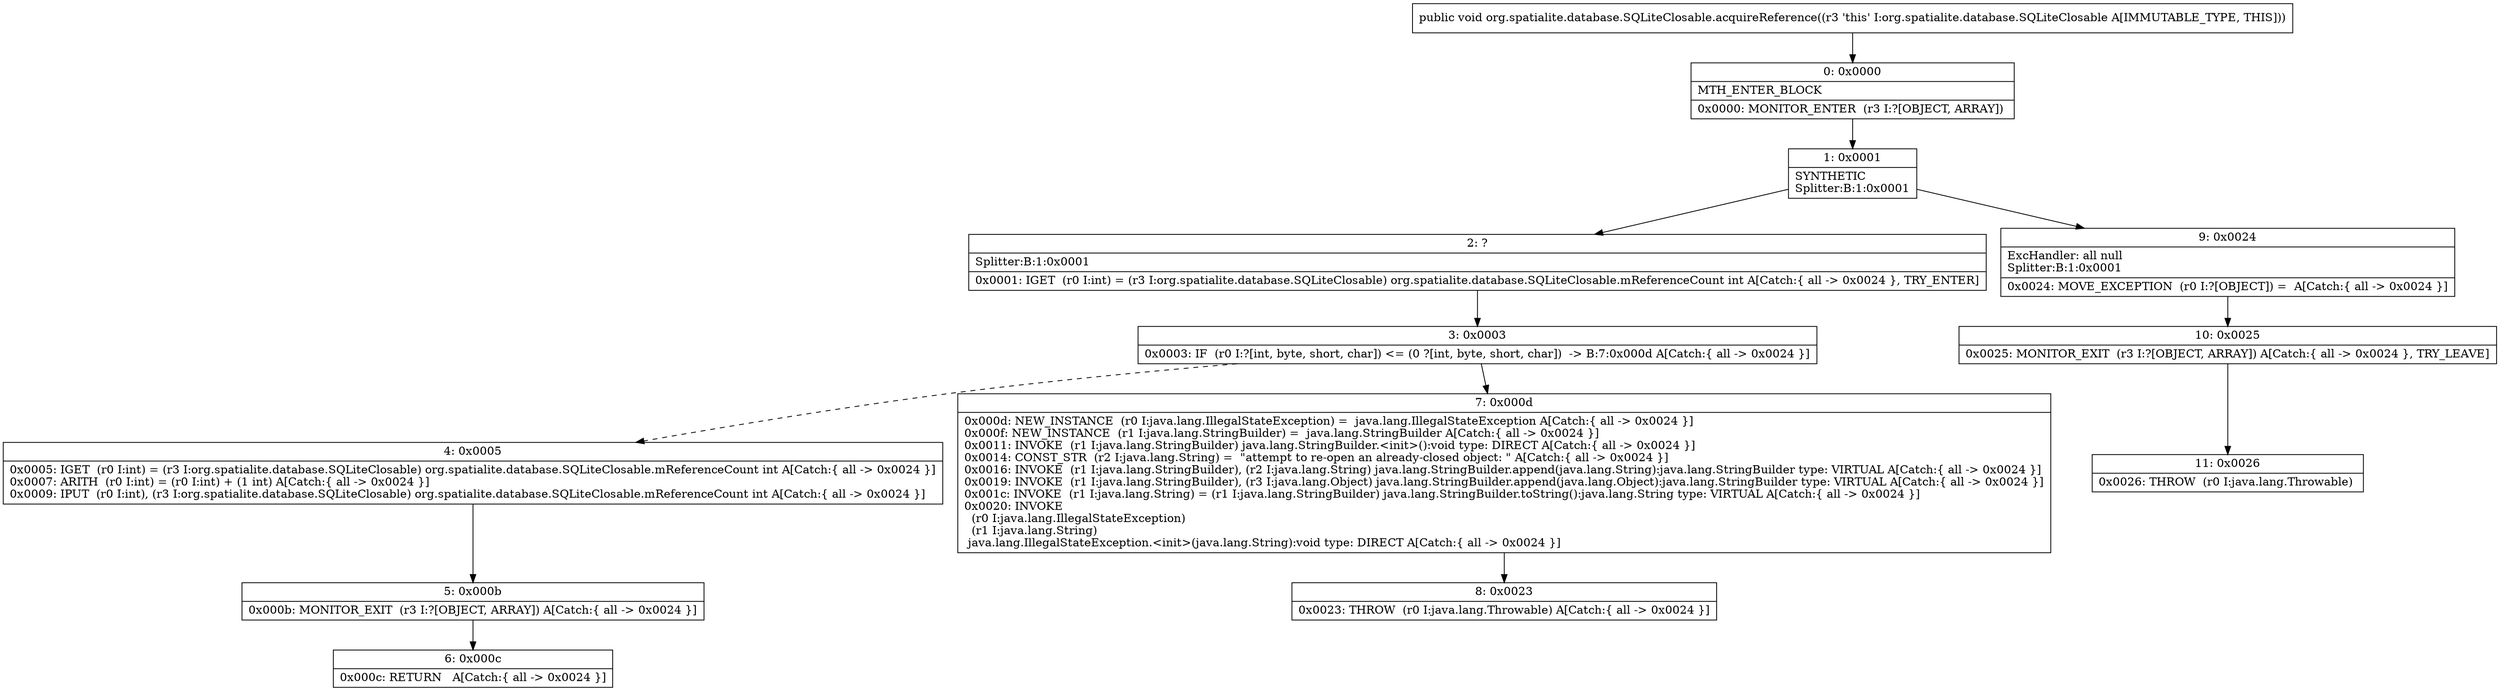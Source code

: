 digraph "CFG fororg.spatialite.database.SQLiteClosable.acquireReference()V" {
Node_0 [shape=record,label="{0\:\ 0x0000|MTH_ENTER_BLOCK\l|0x0000: MONITOR_ENTER  (r3 I:?[OBJECT, ARRAY]) \l}"];
Node_1 [shape=record,label="{1\:\ 0x0001|SYNTHETIC\lSplitter:B:1:0x0001\l}"];
Node_2 [shape=record,label="{2\:\ ?|Splitter:B:1:0x0001\l|0x0001: IGET  (r0 I:int) = (r3 I:org.spatialite.database.SQLiteClosable) org.spatialite.database.SQLiteClosable.mReferenceCount int A[Catch:\{ all \-\> 0x0024 \}, TRY_ENTER]\l}"];
Node_3 [shape=record,label="{3\:\ 0x0003|0x0003: IF  (r0 I:?[int, byte, short, char]) \<= (0 ?[int, byte, short, char])  \-\> B:7:0x000d A[Catch:\{ all \-\> 0x0024 \}]\l}"];
Node_4 [shape=record,label="{4\:\ 0x0005|0x0005: IGET  (r0 I:int) = (r3 I:org.spatialite.database.SQLiteClosable) org.spatialite.database.SQLiteClosable.mReferenceCount int A[Catch:\{ all \-\> 0x0024 \}]\l0x0007: ARITH  (r0 I:int) = (r0 I:int) + (1 int) A[Catch:\{ all \-\> 0x0024 \}]\l0x0009: IPUT  (r0 I:int), (r3 I:org.spatialite.database.SQLiteClosable) org.spatialite.database.SQLiteClosable.mReferenceCount int A[Catch:\{ all \-\> 0x0024 \}]\l}"];
Node_5 [shape=record,label="{5\:\ 0x000b|0x000b: MONITOR_EXIT  (r3 I:?[OBJECT, ARRAY]) A[Catch:\{ all \-\> 0x0024 \}]\l}"];
Node_6 [shape=record,label="{6\:\ 0x000c|0x000c: RETURN   A[Catch:\{ all \-\> 0x0024 \}]\l}"];
Node_7 [shape=record,label="{7\:\ 0x000d|0x000d: NEW_INSTANCE  (r0 I:java.lang.IllegalStateException) =  java.lang.IllegalStateException A[Catch:\{ all \-\> 0x0024 \}]\l0x000f: NEW_INSTANCE  (r1 I:java.lang.StringBuilder) =  java.lang.StringBuilder A[Catch:\{ all \-\> 0x0024 \}]\l0x0011: INVOKE  (r1 I:java.lang.StringBuilder) java.lang.StringBuilder.\<init\>():void type: DIRECT A[Catch:\{ all \-\> 0x0024 \}]\l0x0014: CONST_STR  (r2 I:java.lang.String) =  \"attempt to re\-open an already\-closed object: \" A[Catch:\{ all \-\> 0x0024 \}]\l0x0016: INVOKE  (r1 I:java.lang.StringBuilder), (r2 I:java.lang.String) java.lang.StringBuilder.append(java.lang.String):java.lang.StringBuilder type: VIRTUAL A[Catch:\{ all \-\> 0x0024 \}]\l0x0019: INVOKE  (r1 I:java.lang.StringBuilder), (r3 I:java.lang.Object) java.lang.StringBuilder.append(java.lang.Object):java.lang.StringBuilder type: VIRTUAL A[Catch:\{ all \-\> 0x0024 \}]\l0x001c: INVOKE  (r1 I:java.lang.String) = (r1 I:java.lang.StringBuilder) java.lang.StringBuilder.toString():java.lang.String type: VIRTUAL A[Catch:\{ all \-\> 0x0024 \}]\l0x0020: INVOKE  \l  (r0 I:java.lang.IllegalStateException)\l  (r1 I:java.lang.String)\l java.lang.IllegalStateException.\<init\>(java.lang.String):void type: DIRECT A[Catch:\{ all \-\> 0x0024 \}]\l}"];
Node_8 [shape=record,label="{8\:\ 0x0023|0x0023: THROW  (r0 I:java.lang.Throwable) A[Catch:\{ all \-\> 0x0024 \}]\l}"];
Node_9 [shape=record,label="{9\:\ 0x0024|ExcHandler: all null\lSplitter:B:1:0x0001\l|0x0024: MOVE_EXCEPTION  (r0 I:?[OBJECT]) =  A[Catch:\{ all \-\> 0x0024 \}]\l}"];
Node_10 [shape=record,label="{10\:\ 0x0025|0x0025: MONITOR_EXIT  (r3 I:?[OBJECT, ARRAY]) A[Catch:\{ all \-\> 0x0024 \}, TRY_LEAVE]\l}"];
Node_11 [shape=record,label="{11\:\ 0x0026|0x0026: THROW  (r0 I:java.lang.Throwable) \l}"];
MethodNode[shape=record,label="{public void org.spatialite.database.SQLiteClosable.acquireReference((r3 'this' I:org.spatialite.database.SQLiteClosable A[IMMUTABLE_TYPE, THIS])) }"];
MethodNode -> Node_0;
Node_0 -> Node_1;
Node_1 -> Node_2;
Node_1 -> Node_9;
Node_2 -> Node_3;
Node_3 -> Node_4[style=dashed];
Node_3 -> Node_7;
Node_4 -> Node_5;
Node_5 -> Node_6;
Node_7 -> Node_8;
Node_9 -> Node_10;
Node_10 -> Node_11;
}


